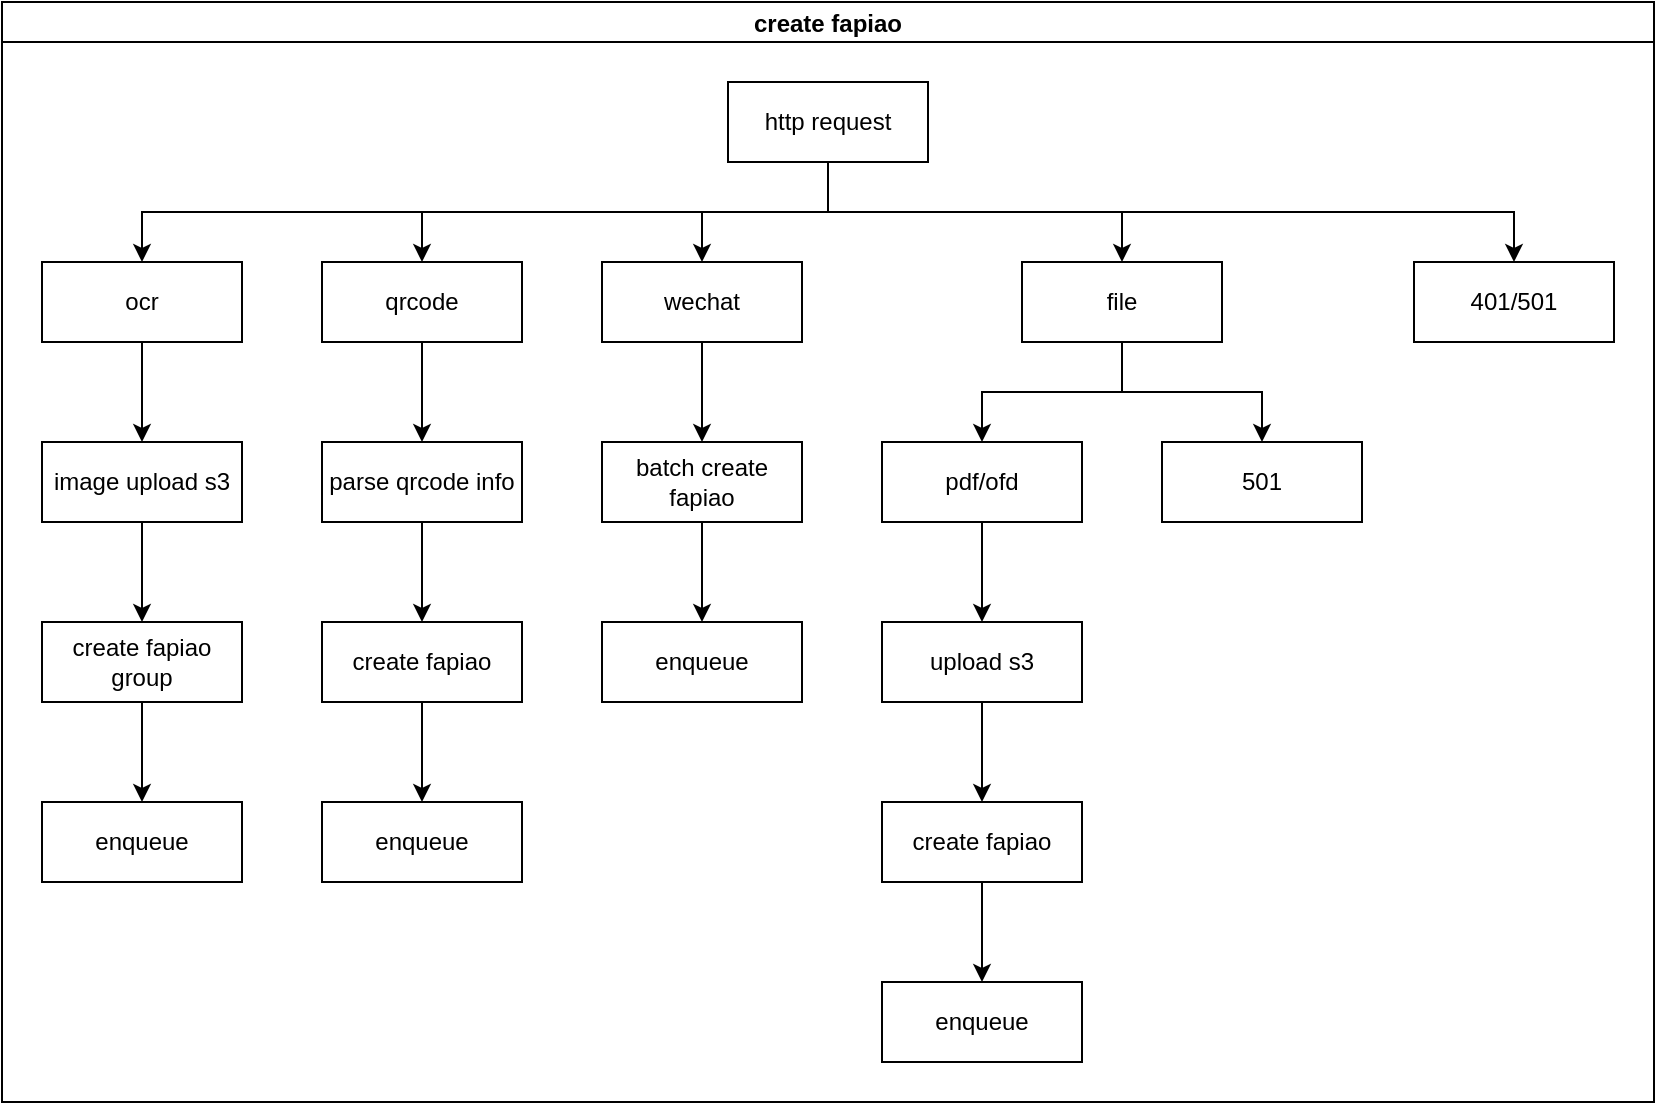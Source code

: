 <mxfile version="16.1.0" type="github">
  <diagram id="C5RBs43oDa-KdzZeNtuy" name="Page-1">
    <mxGraphModel dx="1426" dy="802" grid="1" gridSize="10" guides="1" tooltips="1" connect="1" arrows="1" fold="1" page="1" pageScale="1" pageWidth="827" pageHeight="1169" math="0" shadow="0">
      <root>
        <mxCell id="WIyWlLk6GJQsqaUBKTNV-0" />
        <mxCell id="WIyWlLk6GJQsqaUBKTNV-1" parent="WIyWlLk6GJQsqaUBKTNV-0" />
        <mxCell id="ZZyMtOjCsbchfc6uxfZn-2" value="create fapiao" style="swimlane;startSize=20;horizontal=1;childLayout=treeLayout;horizontalTree=0;resizable=0;containerType=tree;" vertex="1" parent="WIyWlLk6GJQsqaUBKTNV-1">
          <mxGeometry x="70" y="80" width="826" height="550" as="geometry" />
        </mxCell>
        <mxCell id="ZZyMtOjCsbchfc6uxfZn-3" value="http request" style="whiteSpace=wrap;html=1;" vertex="1" parent="ZZyMtOjCsbchfc6uxfZn-2">
          <mxGeometry x="363" y="40" width="100" height="40" as="geometry" />
        </mxCell>
        <mxCell id="ZZyMtOjCsbchfc6uxfZn-4" value="ocr" style="whiteSpace=wrap;html=1;" vertex="1" parent="ZZyMtOjCsbchfc6uxfZn-2">
          <mxGeometry x="20" y="130" width="100" height="40" as="geometry" />
        </mxCell>
        <mxCell id="ZZyMtOjCsbchfc6uxfZn-5" value="" style="edgeStyle=elbowEdgeStyle;elbow=vertical;html=1;rounded=0;" edge="1" parent="ZZyMtOjCsbchfc6uxfZn-2" source="ZZyMtOjCsbchfc6uxfZn-3" target="ZZyMtOjCsbchfc6uxfZn-4">
          <mxGeometry relative="1" as="geometry" />
        </mxCell>
        <mxCell id="ZZyMtOjCsbchfc6uxfZn-6" value="qrcode" style="whiteSpace=wrap;html=1;" vertex="1" parent="ZZyMtOjCsbchfc6uxfZn-2">
          <mxGeometry x="160" y="130" width="100" height="40" as="geometry" />
        </mxCell>
        <mxCell id="ZZyMtOjCsbchfc6uxfZn-7" value="" style="edgeStyle=elbowEdgeStyle;elbow=vertical;html=1;rounded=0;" edge="1" parent="ZZyMtOjCsbchfc6uxfZn-2" source="ZZyMtOjCsbchfc6uxfZn-3" target="ZZyMtOjCsbchfc6uxfZn-6">
          <mxGeometry relative="1" as="geometry" />
        </mxCell>
        <mxCell id="ZZyMtOjCsbchfc6uxfZn-8" value="" style="edgeStyle=elbowEdgeStyle;elbow=vertical;html=1;rounded=0;" edge="1" target="ZZyMtOjCsbchfc6uxfZn-9" source="ZZyMtOjCsbchfc6uxfZn-3" parent="ZZyMtOjCsbchfc6uxfZn-2">
          <mxGeometry relative="1" as="geometry">
            <mxPoint x="-490" y="160" as="sourcePoint" />
          </mxGeometry>
        </mxCell>
        <mxCell id="ZZyMtOjCsbchfc6uxfZn-9" value="wechat" style="whiteSpace=wrap;html=1;" vertex="1" parent="ZZyMtOjCsbchfc6uxfZn-2">
          <mxGeometry x="300" y="130" width="100" height="40" as="geometry" />
        </mxCell>
        <mxCell id="ZZyMtOjCsbchfc6uxfZn-10" value="" style="edgeStyle=elbowEdgeStyle;elbow=vertical;html=1;rounded=0;" edge="1" target="ZZyMtOjCsbchfc6uxfZn-11" source="ZZyMtOjCsbchfc6uxfZn-3" parent="ZZyMtOjCsbchfc6uxfZn-2">
          <mxGeometry relative="1" as="geometry">
            <mxPoint x="-350" y="160" as="sourcePoint" />
          </mxGeometry>
        </mxCell>
        <mxCell id="ZZyMtOjCsbchfc6uxfZn-11" value="file" style="whiteSpace=wrap;html=1;" vertex="1" parent="ZZyMtOjCsbchfc6uxfZn-2">
          <mxGeometry x="510" y="130" width="100" height="40" as="geometry" />
        </mxCell>
        <mxCell id="ZZyMtOjCsbchfc6uxfZn-12" value="" style="edgeStyle=elbowEdgeStyle;elbow=vertical;html=1;rounded=0;" edge="1" target="ZZyMtOjCsbchfc6uxfZn-13" source="ZZyMtOjCsbchfc6uxfZn-3" parent="ZZyMtOjCsbchfc6uxfZn-2">
          <mxGeometry relative="1" as="geometry">
            <mxPoint x="-140" y="160" as="sourcePoint" />
          </mxGeometry>
        </mxCell>
        <mxCell id="ZZyMtOjCsbchfc6uxfZn-13" value="401/501" style="whiteSpace=wrap;html=1;" vertex="1" parent="ZZyMtOjCsbchfc6uxfZn-2">
          <mxGeometry x="706" y="130" width="100" height="40" as="geometry" />
        </mxCell>
        <mxCell id="ZZyMtOjCsbchfc6uxfZn-14" value="" style="edgeStyle=elbowEdgeStyle;elbow=vertical;html=1;rounded=0;" edge="1" target="ZZyMtOjCsbchfc6uxfZn-15" source="ZZyMtOjCsbchfc6uxfZn-4" parent="ZZyMtOjCsbchfc6uxfZn-2">
          <mxGeometry relative="1" as="geometry">
            <mxPoint x="140" y="160" as="sourcePoint" />
          </mxGeometry>
        </mxCell>
        <mxCell id="ZZyMtOjCsbchfc6uxfZn-15" value="image upload s3" style="whiteSpace=wrap;html=1;" vertex="1" parent="ZZyMtOjCsbchfc6uxfZn-2">
          <mxGeometry x="20" y="220" width="100" height="40" as="geometry" />
        </mxCell>
        <mxCell id="ZZyMtOjCsbchfc6uxfZn-16" value="" style="edgeStyle=elbowEdgeStyle;elbow=vertical;html=1;rounded=0;" edge="1" target="ZZyMtOjCsbchfc6uxfZn-17" source="ZZyMtOjCsbchfc6uxfZn-6" parent="ZZyMtOjCsbchfc6uxfZn-2">
          <mxGeometry relative="1" as="geometry">
            <mxPoint x="140" y="160" as="sourcePoint" />
          </mxGeometry>
        </mxCell>
        <mxCell id="ZZyMtOjCsbchfc6uxfZn-17" value="parse qrcode info" style="whiteSpace=wrap;html=1;" vertex="1" parent="ZZyMtOjCsbchfc6uxfZn-2">
          <mxGeometry x="160" y="220" width="100" height="40" as="geometry" />
        </mxCell>
        <mxCell id="ZZyMtOjCsbchfc6uxfZn-18" value="" style="edgeStyle=elbowEdgeStyle;elbow=vertical;html=1;rounded=0;" edge="1" target="ZZyMtOjCsbchfc6uxfZn-19" source="ZZyMtOjCsbchfc6uxfZn-9" parent="ZZyMtOjCsbchfc6uxfZn-2">
          <mxGeometry relative="1" as="geometry">
            <mxPoint x="140" y="160" as="sourcePoint" />
          </mxGeometry>
        </mxCell>
        <mxCell id="ZZyMtOjCsbchfc6uxfZn-19" value="batch create fapiao" style="whiteSpace=wrap;html=1;" vertex="1" parent="ZZyMtOjCsbchfc6uxfZn-2">
          <mxGeometry x="300" y="220" width="100" height="40" as="geometry" />
        </mxCell>
        <mxCell id="ZZyMtOjCsbchfc6uxfZn-20" value="" style="edgeStyle=elbowEdgeStyle;elbow=vertical;html=1;rounded=0;" edge="1" target="ZZyMtOjCsbchfc6uxfZn-21" source="ZZyMtOjCsbchfc6uxfZn-15" parent="ZZyMtOjCsbchfc6uxfZn-2">
          <mxGeometry relative="1" as="geometry">
            <mxPoint x="-140" y="250" as="sourcePoint" />
          </mxGeometry>
        </mxCell>
        <mxCell id="ZZyMtOjCsbchfc6uxfZn-21" value="create fapiao group" style="whiteSpace=wrap;html=1;" vertex="1" parent="ZZyMtOjCsbchfc6uxfZn-2">
          <mxGeometry x="20" y="310" width="100" height="40" as="geometry" />
        </mxCell>
        <mxCell id="ZZyMtOjCsbchfc6uxfZn-22" value="" style="edgeStyle=elbowEdgeStyle;elbow=vertical;html=1;rounded=0;" edge="1" target="ZZyMtOjCsbchfc6uxfZn-23" source="ZZyMtOjCsbchfc6uxfZn-11" parent="ZZyMtOjCsbchfc6uxfZn-2">
          <mxGeometry relative="1" as="geometry">
            <mxPoint x="140" y="160" as="sourcePoint" />
          </mxGeometry>
        </mxCell>
        <mxCell id="ZZyMtOjCsbchfc6uxfZn-23" value="pdf/ofd" style="whiteSpace=wrap;html=1;" vertex="1" parent="ZZyMtOjCsbchfc6uxfZn-2">
          <mxGeometry x="440" y="220" width="100" height="40" as="geometry" />
        </mxCell>
        <mxCell id="ZZyMtOjCsbchfc6uxfZn-24" value="" style="edgeStyle=elbowEdgeStyle;elbow=vertical;html=1;rounded=0;" edge="1" target="ZZyMtOjCsbchfc6uxfZn-25" source="ZZyMtOjCsbchfc6uxfZn-11" parent="ZZyMtOjCsbchfc6uxfZn-2">
          <mxGeometry relative="1" as="geometry">
            <mxPoint x="280" y="250" as="sourcePoint" />
          </mxGeometry>
        </mxCell>
        <mxCell id="ZZyMtOjCsbchfc6uxfZn-25" value="501" style="whiteSpace=wrap;html=1;" vertex="1" parent="ZZyMtOjCsbchfc6uxfZn-2">
          <mxGeometry x="580" y="220" width="100" height="40" as="geometry" />
        </mxCell>
        <mxCell id="ZZyMtOjCsbchfc6uxfZn-26" value="" style="edgeStyle=elbowEdgeStyle;elbow=vertical;html=1;rounded=0;" edge="1" target="ZZyMtOjCsbchfc6uxfZn-27" source="ZZyMtOjCsbchfc6uxfZn-23" parent="ZZyMtOjCsbchfc6uxfZn-2">
          <mxGeometry relative="1" as="geometry">
            <mxPoint x="630" y="250" as="sourcePoint" />
          </mxGeometry>
        </mxCell>
        <mxCell id="ZZyMtOjCsbchfc6uxfZn-27" value="upload s3" style="whiteSpace=wrap;html=1;" vertex="1" parent="ZZyMtOjCsbchfc6uxfZn-2">
          <mxGeometry x="440" y="310" width="100" height="40" as="geometry" />
        </mxCell>
        <mxCell id="ZZyMtOjCsbchfc6uxfZn-28" value="" style="edgeStyle=elbowEdgeStyle;elbow=vertical;html=1;rounded=0;" edge="1" target="ZZyMtOjCsbchfc6uxfZn-29" source="ZZyMtOjCsbchfc6uxfZn-27" parent="ZZyMtOjCsbchfc6uxfZn-2">
          <mxGeometry relative="1" as="geometry">
            <mxPoint x="560" y="340" as="sourcePoint" />
          </mxGeometry>
        </mxCell>
        <mxCell id="ZZyMtOjCsbchfc6uxfZn-29" value="create fapiao" style="whiteSpace=wrap;html=1;" vertex="1" parent="ZZyMtOjCsbchfc6uxfZn-2">
          <mxGeometry x="440" y="400" width="100" height="40" as="geometry" />
        </mxCell>
        <mxCell id="ZZyMtOjCsbchfc6uxfZn-30" value="" style="edgeStyle=elbowEdgeStyle;elbow=vertical;html=1;rounded=0;" edge="1" target="ZZyMtOjCsbchfc6uxfZn-31" source="ZZyMtOjCsbchfc6uxfZn-17" parent="ZZyMtOjCsbchfc6uxfZn-2">
          <mxGeometry relative="1" as="geometry">
            <mxPoint x="280" y="250" as="sourcePoint" />
          </mxGeometry>
        </mxCell>
        <mxCell id="ZZyMtOjCsbchfc6uxfZn-31" value="create fapiao" style="whiteSpace=wrap;html=1;" vertex="1" parent="ZZyMtOjCsbchfc6uxfZn-2">
          <mxGeometry x="160" y="310" width="100" height="40" as="geometry" />
        </mxCell>
        <mxCell id="ZZyMtOjCsbchfc6uxfZn-34" value="" style="edgeStyle=elbowEdgeStyle;elbow=vertical;html=1;rounded=0;" edge="1" target="ZZyMtOjCsbchfc6uxfZn-35" source="ZZyMtOjCsbchfc6uxfZn-21" parent="ZZyMtOjCsbchfc6uxfZn-2">
          <mxGeometry relative="1" as="geometry">
            <mxPoint x="140" y="340" as="sourcePoint" />
          </mxGeometry>
        </mxCell>
        <mxCell id="ZZyMtOjCsbchfc6uxfZn-35" value="enqueue" style="whiteSpace=wrap;html=1;" vertex="1" parent="ZZyMtOjCsbchfc6uxfZn-2">
          <mxGeometry x="20" y="400" width="100" height="40" as="geometry" />
        </mxCell>
        <mxCell id="ZZyMtOjCsbchfc6uxfZn-36" value="" style="edgeStyle=elbowEdgeStyle;elbow=vertical;html=1;rounded=0;" edge="1" target="ZZyMtOjCsbchfc6uxfZn-37" source="ZZyMtOjCsbchfc6uxfZn-31" parent="ZZyMtOjCsbchfc6uxfZn-2">
          <mxGeometry relative="1" as="geometry">
            <mxPoint x="280" y="340" as="sourcePoint" />
          </mxGeometry>
        </mxCell>
        <mxCell id="ZZyMtOjCsbchfc6uxfZn-37" value="enqueue" style="whiteSpace=wrap;html=1;" vertex="1" parent="ZZyMtOjCsbchfc6uxfZn-2">
          <mxGeometry x="160" y="400" width="100" height="40" as="geometry" />
        </mxCell>
        <mxCell id="ZZyMtOjCsbchfc6uxfZn-38" value="" style="edgeStyle=elbowEdgeStyle;elbow=vertical;html=1;rounded=0;" edge="1" target="ZZyMtOjCsbchfc6uxfZn-39" source="ZZyMtOjCsbchfc6uxfZn-19" parent="ZZyMtOjCsbchfc6uxfZn-2">
          <mxGeometry relative="1" as="geometry">
            <mxPoint x="420" y="250" as="sourcePoint" />
          </mxGeometry>
        </mxCell>
        <mxCell id="ZZyMtOjCsbchfc6uxfZn-39" value="enqueue" style="whiteSpace=wrap;html=1;" vertex="1" parent="ZZyMtOjCsbchfc6uxfZn-2">
          <mxGeometry x="300" y="310" width="100" height="40" as="geometry" />
        </mxCell>
        <mxCell id="ZZyMtOjCsbchfc6uxfZn-40" value="" style="edgeStyle=elbowEdgeStyle;elbow=vertical;html=1;rounded=0;" edge="1" target="ZZyMtOjCsbchfc6uxfZn-41" source="ZZyMtOjCsbchfc6uxfZn-29" parent="ZZyMtOjCsbchfc6uxfZn-2">
          <mxGeometry relative="1" as="geometry">
            <mxPoint x="560" y="430" as="sourcePoint" />
          </mxGeometry>
        </mxCell>
        <mxCell id="ZZyMtOjCsbchfc6uxfZn-41" value="enqueue" style="whiteSpace=wrap;html=1;" vertex="1" parent="ZZyMtOjCsbchfc6uxfZn-2">
          <mxGeometry x="440" y="490" width="100" height="40" as="geometry" />
        </mxCell>
      </root>
    </mxGraphModel>
  </diagram>
</mxfile>
